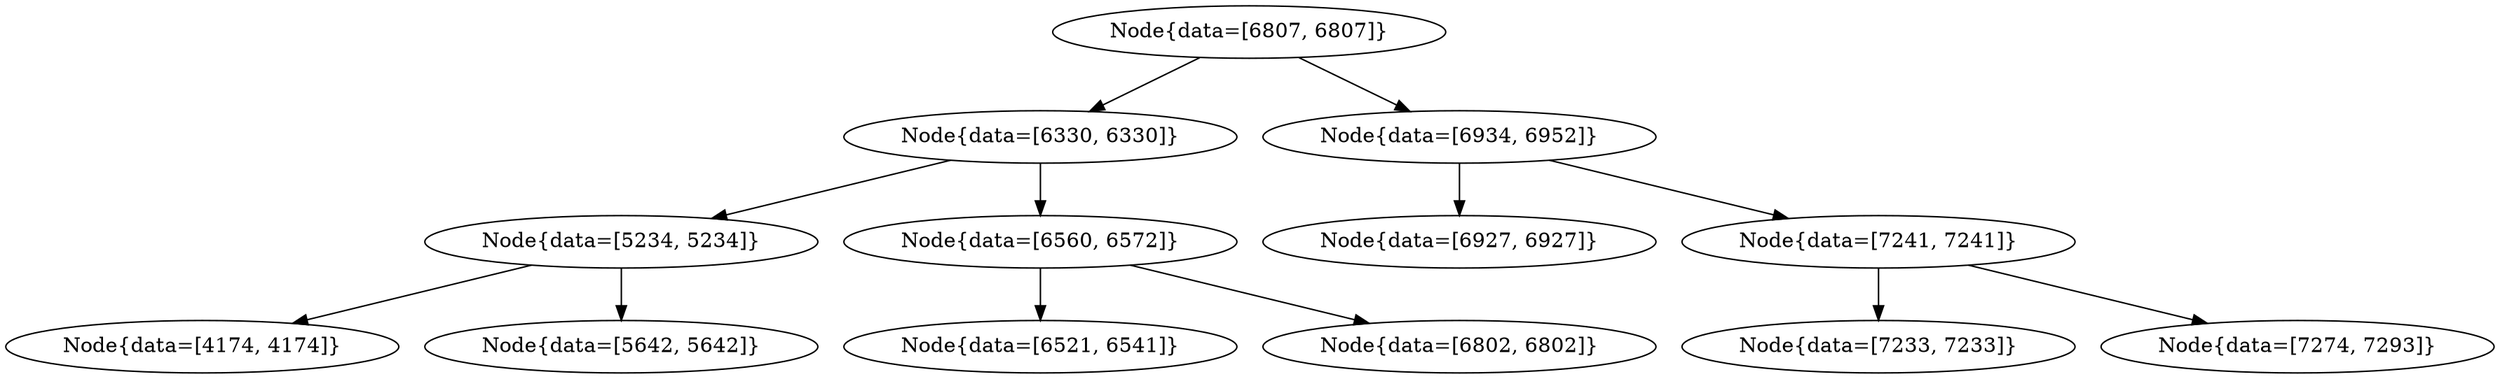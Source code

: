 digraph G{
1940749968 [label="Node{data=[6807, 6807]}"]
1940749968 -> 1269006535
1269006535 [label="Node{data=[6330, 6330]}"]
1269006535 -> 2018270965
2018270965 [label="Node{data=[5234, 5234]}"]
2018270965 -> 823343982
823343982 [label="Node{data=[4174, 4174]}"]
2018270965 -> 693275170
693275170 [label="Node{data=[5642, 5642]}"]
1269006535 -> 2124448375
2124448375 [label="Node{data=[6560, 6572]}"]
2124448375 -> 1677840544
1677840544 [label="Node{data=[6521, 6541]}"]
2124448375 -> 1289834245
1289834245 [label="Node{data=[6802, 6802]}"]
1940749968 -> 1910492961
1910492961 [label="Node{data=[6934, 6952]}"]
1910492961 -> 194402391
194402391 [label="Node{data=[6927, 6927]}"]
1910492961 -> 1643646293
1643646293 [label="Node{data=[7241, 7241]}"]
1643646293 -> 665317128
665317128 [label="Node{data=[7233, 7233]}"]
1643646293 -> 672041498
672041498 [label="Node{data=[7274, 7293]}"]
}